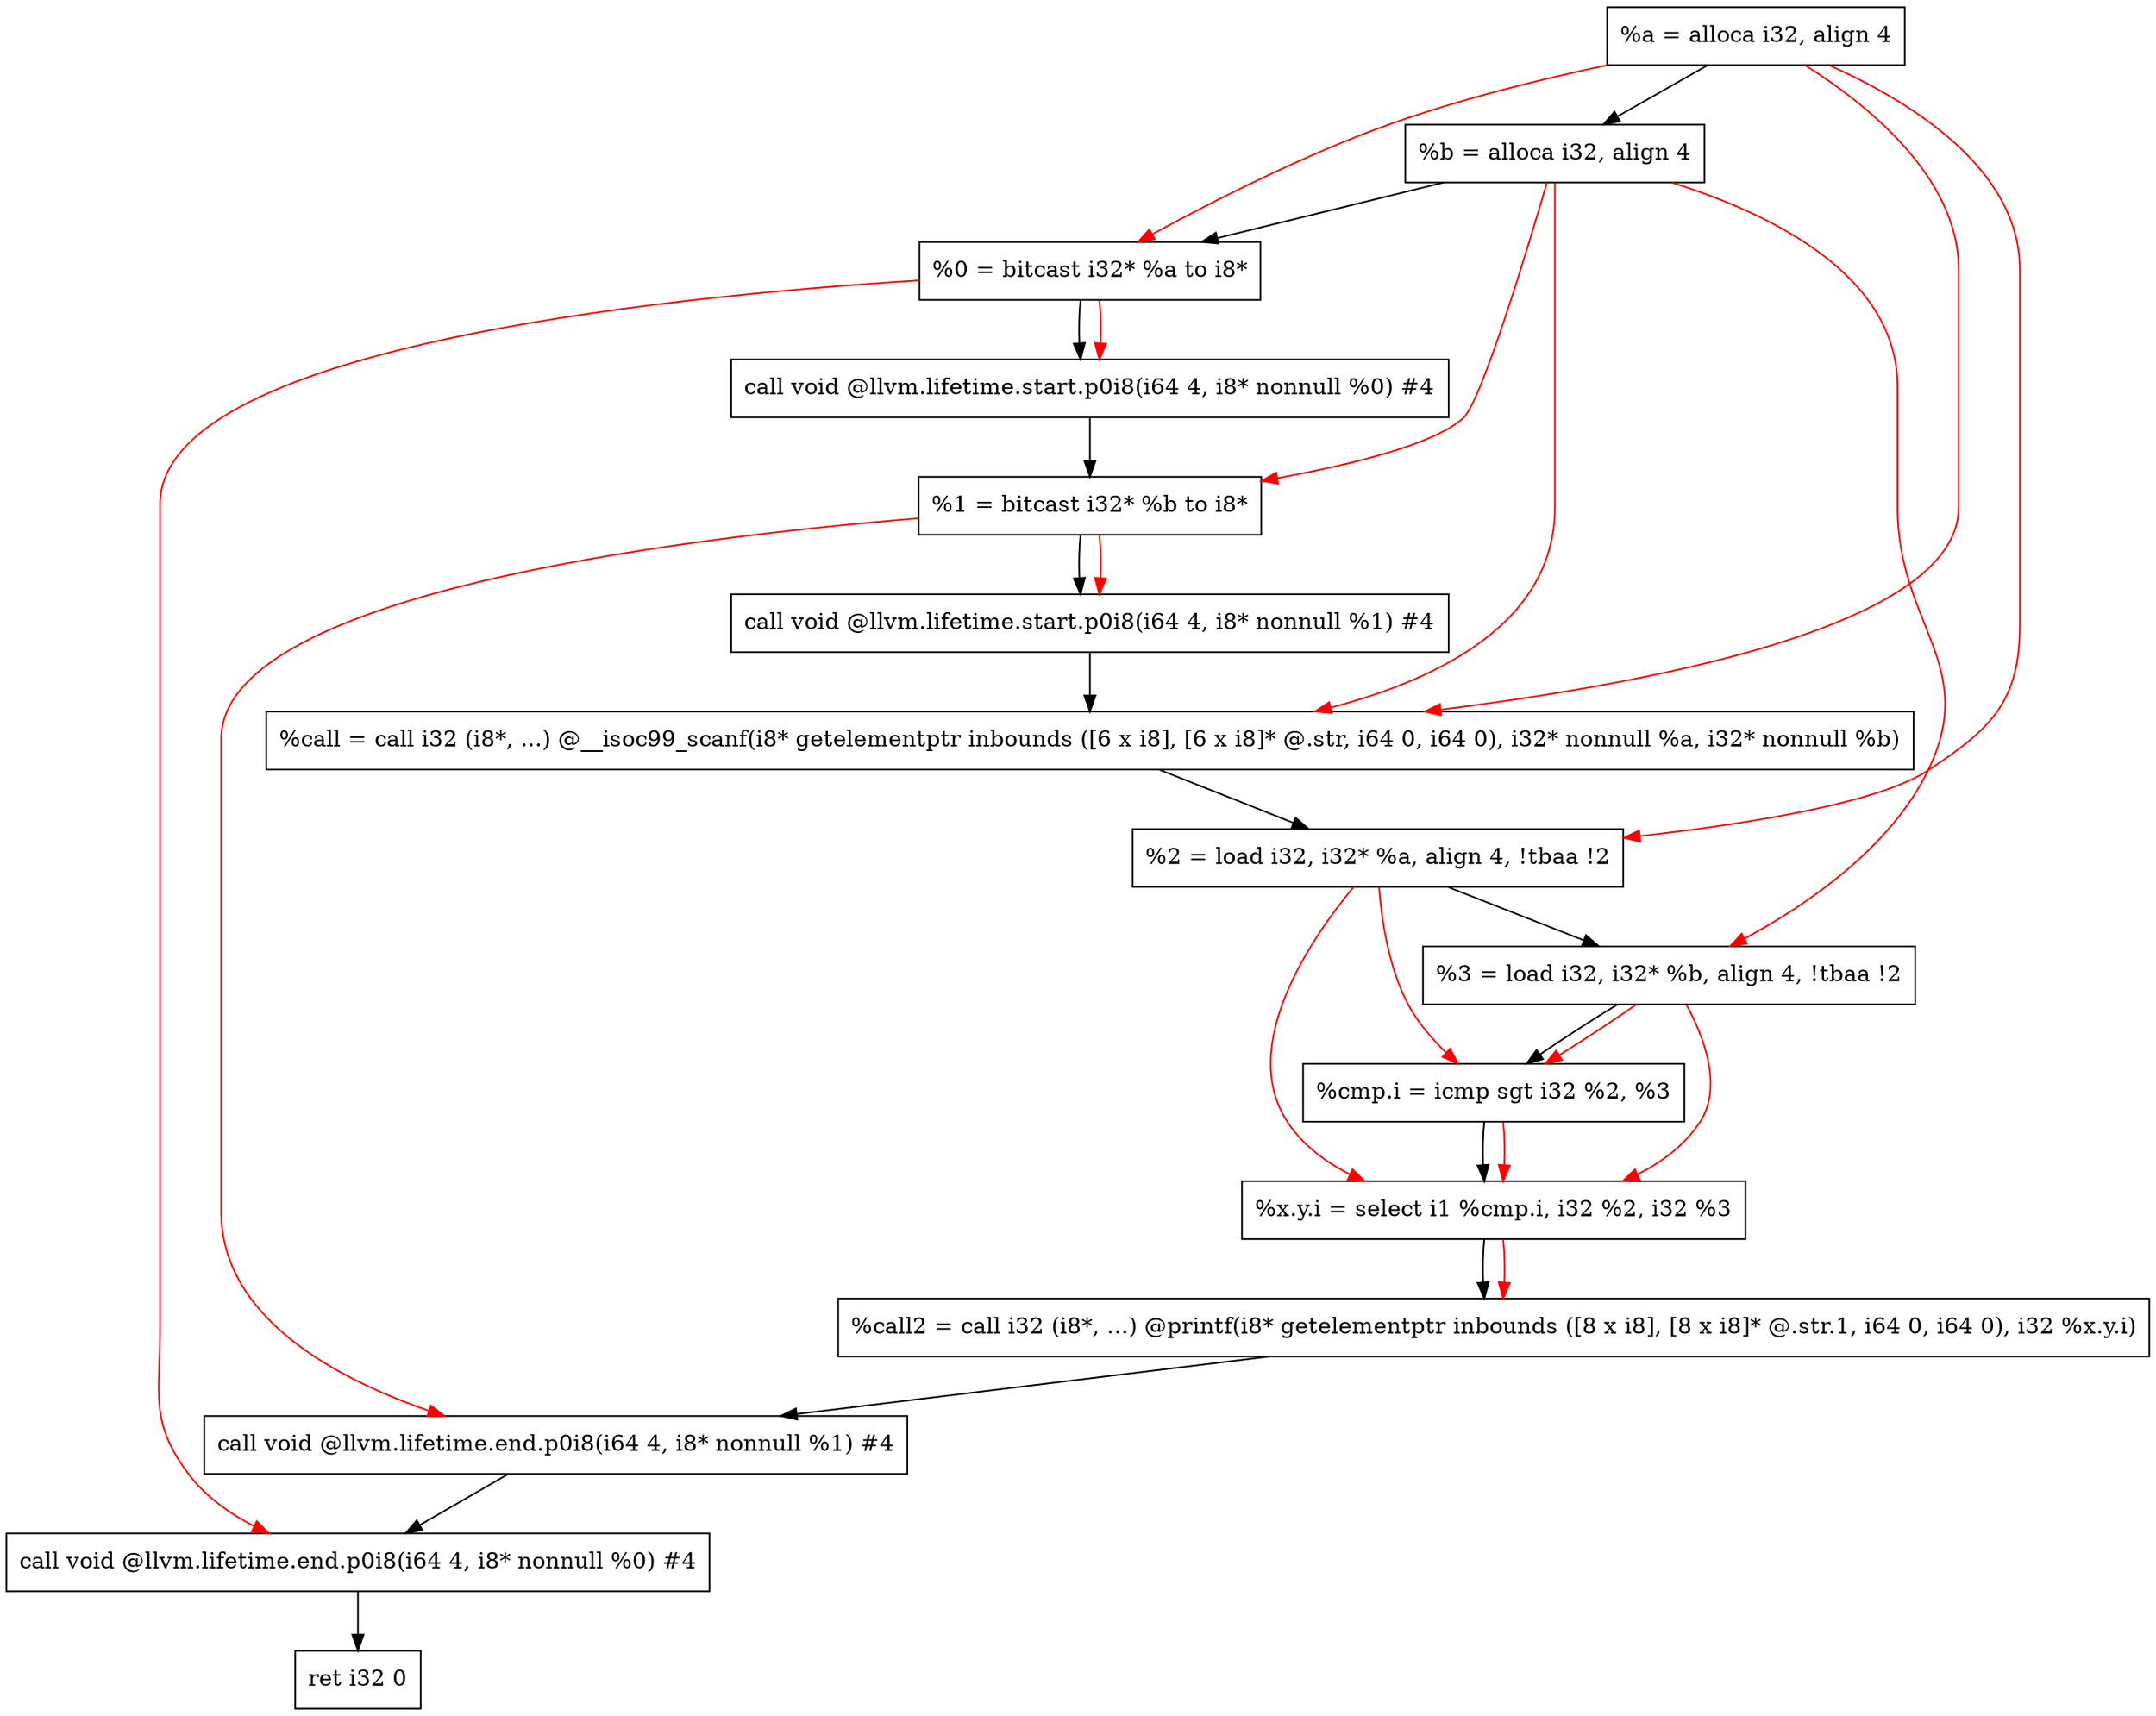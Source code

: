 digraph "CDFG for'main' function" {
	Node0x55c2a4b48d48[shape=record, label="  %a = alloca i32, align 4"];
	Node0x55c2a4b493d8[shape=record, label="  %b = alloca i32, align 4"];
	Node0x55c2a4b49458[shape=record, label="  %0 = bitcast i32* %a to i8*"];
	Node0x55c2a4b49698[shape=record, label="  call void @llvm.lifetime.start.p0i8(i64 4, i8* nonnull %0) #4"];
	Node0x55c2a4b49758[shape=record, label="  %1 = bitcast i32* %b to i8*"];
	Node0x55c2a4b49808[shape=record, label="  call void @llvm.lifetime.start.p0i8(i64 4, i8* nonnull %1) #4"];
	Node0x55c2a4b49c80[shape=record, label="  %call = call i32 (i8*, ...) @__isoc99_scanf(i8* getelementptr inbounds ([6 x i8], [6 x i8]* @.str, i64 0, i64 0), i32* nonnull %a, i32* nonnull %b)"];
	Node0x55c2a4b49d38[shape=record, label="  %2 = load i32, i32* %a, align 4, !tbaa !2"];
	Node0x55c2a4b4ac58[shape=record, label="  %3 = load i32, i32* %b, align 4, !tbaa !2"];
	Node0x55c2a4b4b2e0[shape=record, label="  %cmp.i = icmp sgt i32 %2, %3"];
	Node0x55c2a4b4b368[shape=record, label="  %x.y.i = select i1 %cmp.i, i32 %2, i32 %3"];
	Node0x55c2a4b4b5d8[shape=record, label="  %call2 = call i32 (i8*, ...) @printf(i8* getelementptr inbounds ([8 x i8], [8 x i8]* @.str.1, i64 0, i64 0), i32 %x.y.i)"];
	Node0x55c2a4b4b7a8[shape=record, label="  call void @llvm.lifetime.end.p0i8(i64 4, i8* nonnull %1) #4"];
	Node0x55c2a4b4b8b8[shape=record, label="  call void @llvm.lifetime.end.p0i8(i64 4, i8* nonnull %0) #4"];
	Node0x55c2a4b4b978[shape=record, label="  ret i32 0"];
	Node0x55c2a4b48d48 -> Node0x55c2a4b493d8
	Node0x55c2a4b493d8 -> Node0x55c2a4b49458
	Node0x55c2a4b49458 -> Node0x55c2a4b49698
	Node0x55c2a4b49698 -> Node0x55c2a4b49758
	Node0x55c2a4b49758 -> Node0x55c2a4b49808
	Node0x55c2a4b49808 -> Node0x55c2a4b49c80
	Node0x55c2a4b49c80 -> Node0x55c2a4b49d38
	Node0x55c2a4b49d38 -> Node0x55c2a4b4ac58
	Node0x55c2a4b4ac58 -> Node0x55c2a4b4b2e0
	Node0x55c2a4b4b2e0 -> Node0x55c2a4b4b368
	Node0x55c2a4b4b368 -> Node0x55c2a4b4b5d8
	Node0x55c2a4b4b5d8 -> Node0x55c2a4b4b7a8
	Node0x55c2a4b4b7a8 -> Node0x55c2a4b4b8b8
	Node0x55c2a4b4b8b8 -> Node0x55c2a4b4b978
edge [color=red]
	Node0x55c2a4b48d48 -> Node0x55c2a4b49458
	Node0x55c2a4b49458 -> Node0x55c2a4b49698
	Node0x55c2a4b493d8 -> Node0x55c2a4b49758
	Node0x55c2a4b49758 -> Node0x55c2a4b49808
	Node0x55c2a4b48d48 -> Node0x55c2a4b49c80
	Node0x55c2a4b493d8 -> Node0x55c2a4b49c80
	Node0x55c2a4b48d48 -> Node0x55c2a4b49d38
	Node0x55c2a4b493d8 -> Node0x55c2a4b4ac58
	Node0x55c2a4b49d38 -> Node0x55c2a4b4b2e0
	Node0x55c2a4b4ac58 -> Node0x55c2a4b4b2e0
	Node0x55c2a4b4b2e0 -> Node0x55c2a4b4b368
	Node0x55c2a4b49d38 -> Node0x55c2a4b4b368
	Node0x55c2a4b4ac58 -> Node0x55c2a4b4b368
	Node0x55c2a4b4b368 -> Node0x55c2a4b4b5d8
	Node0x55c2a4b49758 -> Node0x55c2a4b4b7a8
	Node0x55c2a4b49458 -> Node0x55c2a4b4b8b8
}
